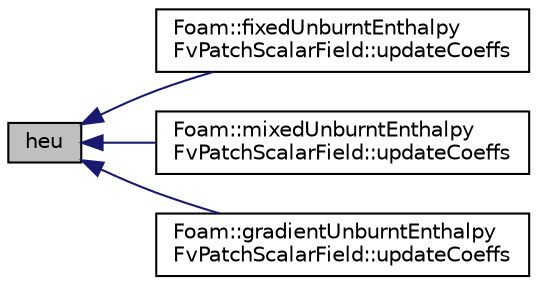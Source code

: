 digraph "heu"
{
  bgcolor="transparent";
  edge [fontname="Helvetica",fontsize="10",labelfontname="Helvetica",labelfontsize="10"];
  node [fontname="Helvetica",fontsize="10",shape=record];
  rankdir="LR";
  Node1 [label="heu",height=0.2,width=0.4,color="black", fillcolor="grey75", style="filled", fontcolor="black"];
  Node1 -> Node2 [dir="back",color="midnightblue",fontsize="10",style="solid",fontname="Helvetica"];
  Node2 [label="Foam::fixedUnburntEnthalpy\lFvPatchScalarField::updateCoeffs",height=0.2,width=0.4,color="black",URL="$a00828.html#a7e24eafac629d3733181cd942d4c902f",tooltip="Update the coefficients associated with the patch field. "];
  Node1 -> Node3 [dir="back",color="midnightblue",fontsize="10",style="solid",fontname="Helvetica"];
  Node3 [label="Foam::mixedUnburntEnthalpy\lFvPatchScalarField::updateCoeffs",height=0.2,width=0.4,color="black",URL="$a01505.html#a7e24eafac629d3733181cd942d4c902f",tooltip="Update the coefficients associated with the patch field. "];
  Node1 -> Node4 [dir="back",color="midnightblue",fontsize="10",style="solid",fontname="Helvetica"];
  Node4 [label="Foam::gradientUnburntEnthalpy\lFvPatchScalarField::updateCoeffs",height=0.2,width=0.4,color="black",URL="$a00932.html#a7e24eafac629d3733181cd942d4c902f",tooltip="Update the coefficients associated with the patch field. "];
}
